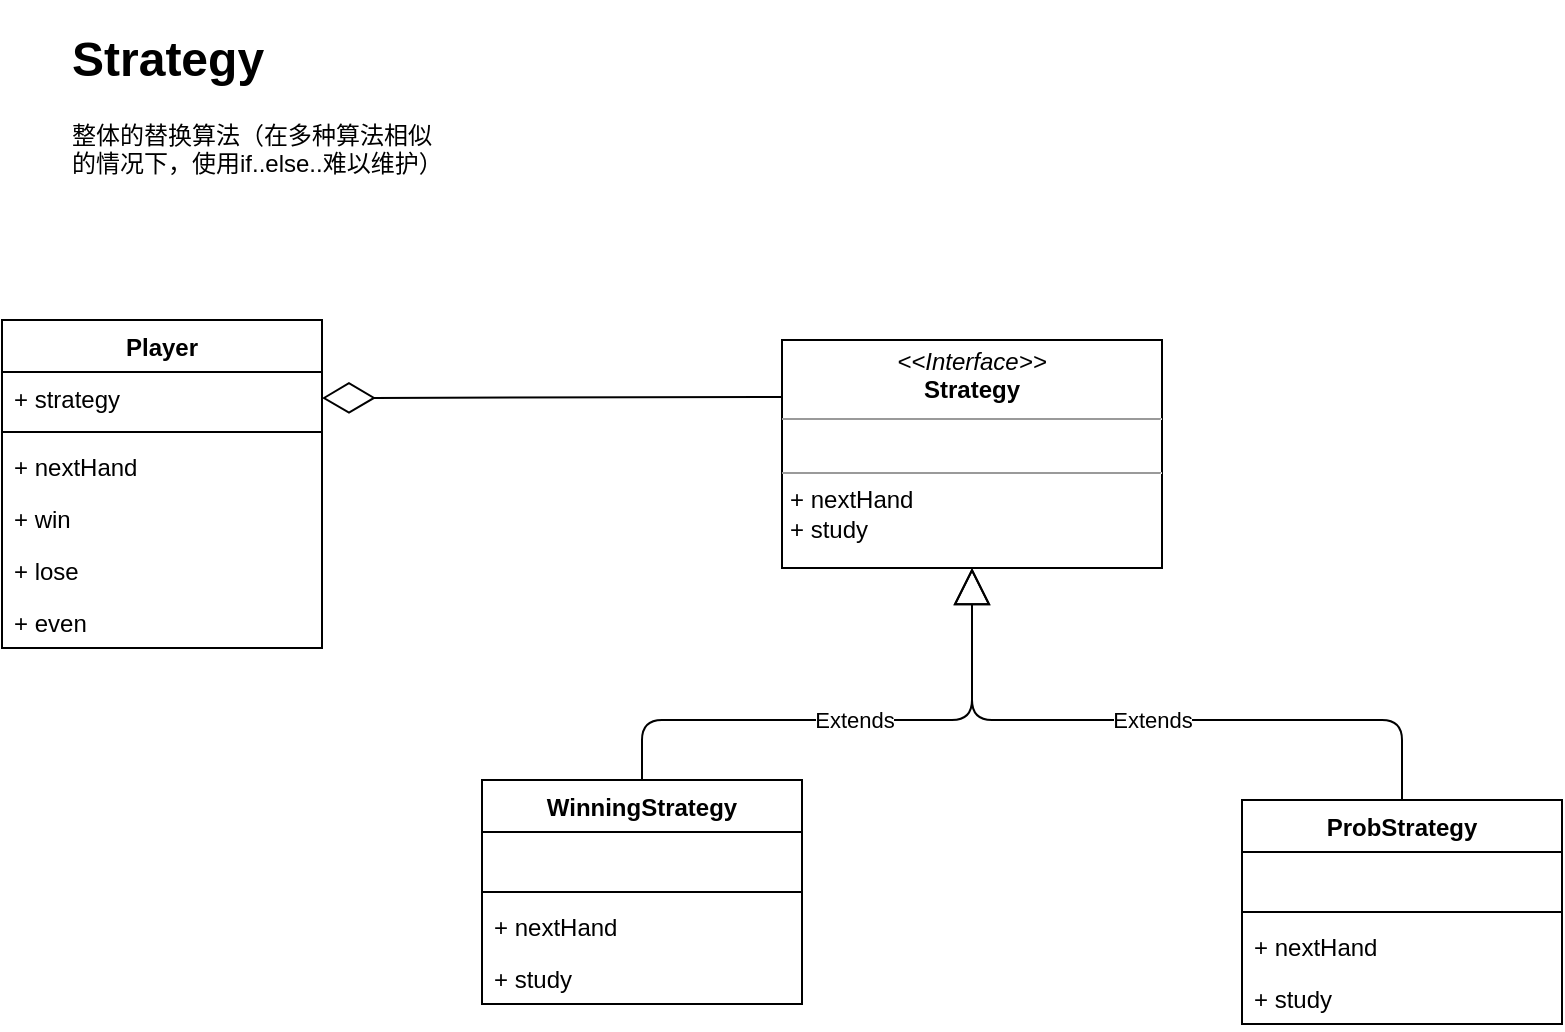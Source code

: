 <mxfile version="14.7.4" type="embed"><diagram id="23iRSUPoRavnBvh4doch" name="Page-1"><mxGraphModel dx="1144" dy="732" grid="1" gridSize="10" guides="1" tooltips="1" connect="1" arrows="1" fold="1" page="1" pageScale="1" pageWidth="827" pageHeight="1169" math="0" shadow="0"><root><mxCell id="0"/><mxCell id="1" parent="0"/><mxCell id="2" value="&lt;h1&gt;Strategy&lt;/h1&gt;&lt;p&gt;整体的替换算法（在多种算法相似的情况下，使用if..else..难以维护）&lt;/p&gt;" style="text;html=1;strokeColor=none;fillColor=none;spacing=5;spacingTop=-20;whiteSpace=wrap;overflow=hidden;rounded=0;" vertex="1" parent="1"><mxGeometry x="140" y="70" width="190" height="120" as="geometry"/></mxCell><mxCell id="3" value="Player" style="swimlane;fontStyle=1;align=center;verticalAlign=top;childLayout=stackLayout;horizontal=1;startSize=26;horizontalStack=0;resizeParent=1;resizeParentMax=0;resizeLast=0;collapsible=1;marginBottom=0;" vertex="1" parent="1"><mxGeometry x="110" y="220" width="160" height="164" as="geometry"/></mxCell><mxCell id="4" value="+ strategy" style="text;strokeColor=none;fillColor=none;align=left;verticalAlign=top;spacingLeft=4;spacingRight=4;overflow=hidden;rotatable=0;points=[[0,0.5],[1,0.5]];portConstraint=eastwest;" vertex="1" parent="3"><mxGeometry y="26" width="160" height="26" as="geometry"/></mxCell><mxCell id="5" value="" style="line;strokeWidth=1;fillColor=none;align=left;verticalAlign=middle;spacingTop=-1;spacingLeft=3;spacingRight=3;rotatable=0;labelPosition=right;points=[];portConstraint=eastwest;" vertex="1" parent="3"><mxGeometry y="52" width="160" height="8" as="geometry"/></mxCell><mxCell id="6" value="+ nextHand" style="text;strokeColor=none;fillColor=none;align=left;verticalAlign=top;spacingLeft=4;spacingRight=4;overflow=hidden;rotatable=0;points=[[0,0.5],[1,0.5]];portConstraint=eastwest;" vertex="1" parent="3"><mxGeometry y="60" width="160" height="26" as="geometry"/></mxCell><mxCell id="7" value="+ win" style="text;strokeColor=none;fillColor=none;align=left;verticalAlign=top;spacingLeft=4;spacingRight=4;overflow=hidden;rotatable=0;points=[[0,0.5],[1,0.5]];portConstraint=eastwest;" vertex="1" parent="3"><mxGeometry y="86" width="160" height="26" as="geometry"/></mxCell><mxCell id="8" value="+ lose" style="text;strokeColor=none;fillColor=none;align=left;verticalAlign=top;spacingLeft=4;spacingRight=4;overflow=hidden;rotatable=0;points=[[0,0.5],[1,0.5]];portConstraint=eastwest;" vertex="1" parent="3"><mxGeometry y="112" width="160" height="26" as="geometry"/></mxCell><mxCell id="9" value="+ even" style="text;strokeColor=none;fillColor=none;align=left;verticalAlign=top;spacingLeft=4;spacingRight=4;overflow=hidden;rotatable=0;points=[[0,0.5],[1,0.5]];portConstraint=eastwest;" vertex="1" parent="3"><mxGeometry y="138" width="160" height="26" as="geometry"/></mxCell><mxCell id="10" value="&lt;p style=&quot;margin: 0px ; margin-top: 4px ; text-align: center&quot;&gt;&lt;i&gt;&amp;lt;&amp;lt;Interface&amp;gt;&amp;gt;&lt;/i&gt;&lt;br&gt;&lt;b&gt;Strategy&lt;/b&gt;&lt;/p&gt;&lt;hr size=&quot;1&quot;&gt;&lt;p style=&quot;margin: 0px ; margin-left: 4px&quot;&gt;&amp;nbsp;&lt;/p&gt;&lt;hr size=&quot;1&quot;&gt;&lt;p style=&quot;margin: 0px ; margin-left: 4px&quot;&gt;+ nextHand&lt;br&gt;+ study&lt;/p&gt;" style="verticalAlign=top;align=left;overflow=fill;fontSize=12;fontFamily=Helvetica;html=1;" vertex="1" parent="1"><mxGeometry x="500" y="230" width="190" height="114" as="geometry"/></mxCell><mxCell id="11" value="" style="endArrow=diamondThin;endFill=0;endSize=24;html=1;entryX=1;entryY=0.5;entryDx=0;entryDy=0;exitX=0;exitY=0.25;exitDx=0;exitDy=0;" edge="1" parent="1" source="10" target="4"><mxGeometry width="160" relative="1" as="geometry"><mxPoint x="380" y="440" as="sourcePoint"/><mxPoint x="540" y="440" as="targetPoint"/></mxGeometry></mxCell><mxCell id="12" value="WinningStrategy" style="swimlane;fontStyle=1;align=center;verticalAlign=top;childLayout=stackLayout;horizontal=1;startSize=26;horizontalStack=0;resizeParent=1;resizeParentMax=0;resizeLast=0;collapsible=1;marginBottom=0;" vertex="1" parent="1"><mxGeometry x="350" y="450" width="160" height="112" as="geometry"/></mxCell><mxCell id="13" value=" " style="text;strokeColor=none;fillColor=none;align=left;verticalAlign=top;spacingLeft=4;spacingRight=4;overflow=hidden;rotatable=0;points=[[0,0.5],[1,0.5]];portConstraint=eastwest;" vertex="1" parent="12"><mxGeometry y="26" width="160" height="26" as="geometry"/></mxCell><mxCell id="14" value="" style="line;strokeWidth=1;fillColor=none;align=left;verticalAlign=middle;spacingTop=-1;spacingLeft=3;spacingRight=3;rotatable=0;labelPosition=right;points=[];portConstraint=eastwest;" vertex="1" parent="12"><mxGeometry y="52" width="160" height="8" as="geometry"/></mxCell><mxCell id="15" value="+ nextHand" style="text;strokeColor=none;fillColor=none;align=left;verticalAlign=top;spacingLeft=4;spacingRight=4;overflow=hidden;rotatable=0;points=[[0,0.5],[1,0.5]];portConstraint=eastwest;" vertex="1" parent="12"><mxGeometry y="60" width="160" height="26" as="geometry"/></mxCell><mxCell id="16" value="+ study" style="text;strokeColor=none;fillColor=none;align=left;verticalAlign=top;spacingLeft=4;spacingRight=4;overflow=hidden;rotatable=0;points=[[0,0.5],[1,0.5]];portConstraint=eastwest;" vertex="1" parent="12"><mxGeometry y="86" width="160" height="26" as="geometry"/></mxCell><mxCell id="17" value="ProbStrategy" style="swimlane;fontStyle=1;align=center;verticalAlign=top;childLayout=stackLayout;horizontal=1;startSize=26;horizontalStack=0;resizeParent=1;resizeParentMax=0;resizeLast=0;collapsible=1;marginBottom=0;" vertex="1" parent="1"><mxGeometry x="730" y="460" width="160" height="112" as="geometry"/></mxCell><mxCell id="18" value=" " style="text;strokeColor=none;fillColor=none;align=left;verticalAlign=top;spacingLeft=4;spacingRight=4;overflow=hidden;rotatable=0;points=[[0,0.5],[1,0.5]];portConstraint=eastwest;" vertex="1" parent="17"><mxGeometry y="26" width="160" height="26" as="geometry"/></mxCell><mxCell id="19" value="" style="line;strokeWidth=1;fillColor=none;align=left;verticalAlign=middle;spacingTop=-1;spacingLeft=3;spacingRight=3;rotatable=0;labelPosition=right;points=[];portConstraint=eastwest;" vertex="1" parent="17"><mxGeometry y="52" width="160" height="8" as="geometry"/></mxCell><mxCell id="20" value="+ nextHand" style="text;strokeColor=none;fillColor=none;align=left;verticalAlign=top;spacingLeft=4;spacingRight=4;overflow=hidden;rotatable=0;points=[[0,0.5],[1,0.5]];portConstraint=eastwest;" vertex="1" parent="17"><mxGeometry y="60" width="160" height="26" as="geometry"/></mxCell><mxCell id="21" value="+ study" style="text;strokeColor=none;fillColor=none;align=left;verticalAlign=top;spacingLeft=4;spacingRight=4;overflow=hidden;rotatable=0;points=[[0,0.5],[1,0.5]];portConstraint=eastwest;" vertex="1" parent="17"><mxGeometry y="86" width="160" height="26" as="geometry"/></mxCell><mxCell id="22" value="Extends" style="endArrow=block;endSize=16;endFill=0;html=1;exitX=0.5;exitY=0;exitDx=0;exitDy=0;entryX=0.5;entryY=1;entryDx=0;entryDy=0;" edge="1" parent="1" source="12" target="10"><mxGeometry width="160" relative="1" as="geometry"><mxPoint x="490" y="420" as="sourcePoint"/><mxPoint x="650" y="420" as="targetPoint"/><Array as="points"><mxPoint x="430" y="420"/><mxPoint x="595" y="420"/></Array></mxGeometry></mxCell><mxCell id="23" value="Extends" style="endArrow=block;endSize=16;endFill=0;html=1;exitX=0.5;exitY=0;exitDx=0;exitDy=0;entryX=0.5;entryY=1;entryDx=0;entryDy=0;" edge="1" parent="1" source="17" target="10"><mxGeometry width="160" relative="1" as="geometry"><mxPoint x="360" y="470" as="sourcePoint"/><mxPoint x="605" y="354" as="targetPoint"/><Array as="points"><mxPoint x="810" y="420"/><mxPoint x="595" y="420"/></Array></mxGeometry></mxCell></root></mxGraphModel></diagram></mxfile>